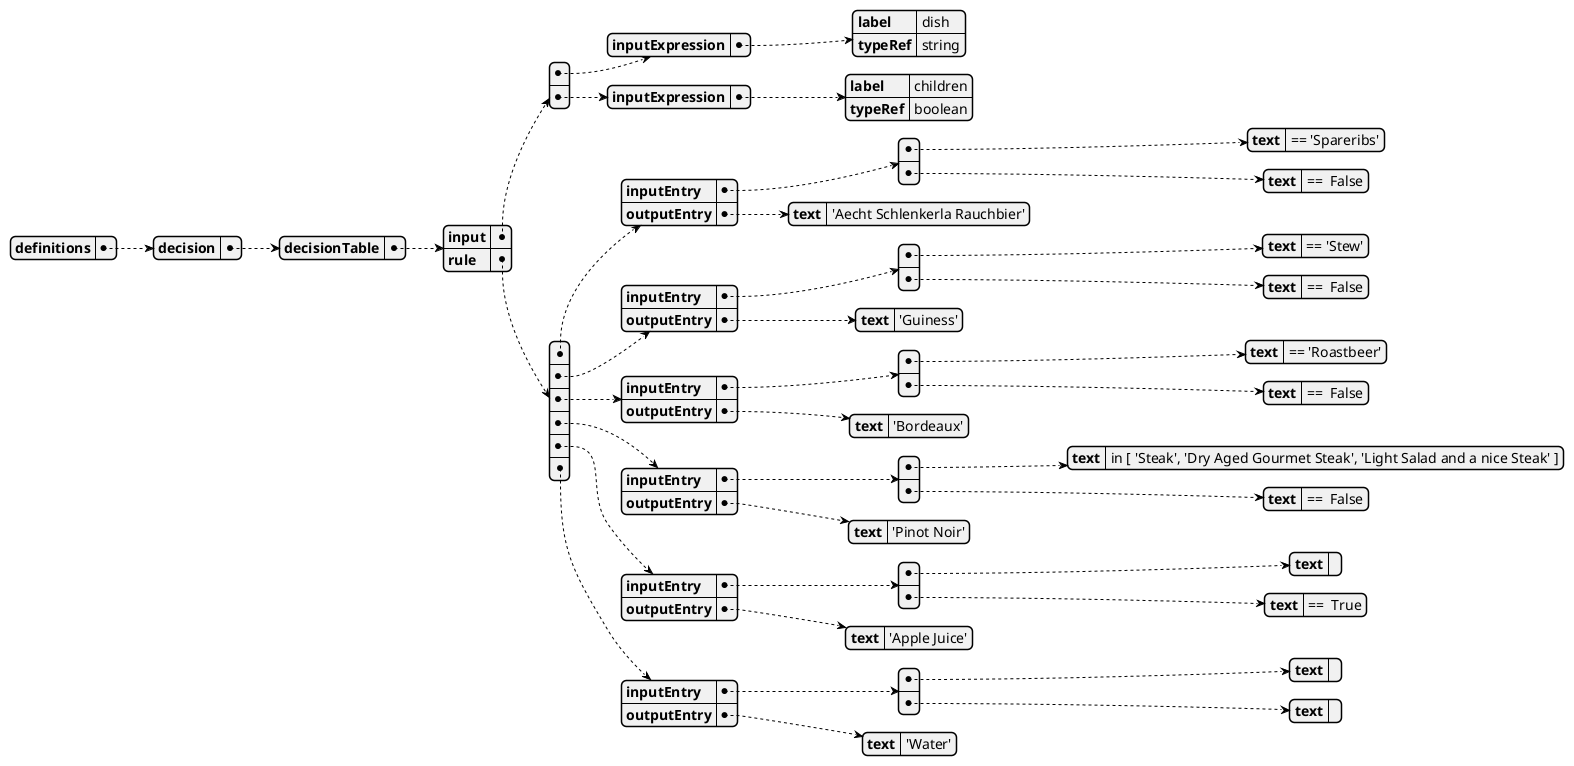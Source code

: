 @startjson
{
    "definitions": {
        "decision": {
            "decisionTable": {
                "input": [
                    {
                        "inputExpression": {
                            "label": "dish",
                            "typeRef": "string"
                        }
                    },
                    {
                        "inputExpression": {
                            "label": "children",
                            "typeRef": "boolean"
                        }
                    }
                ],
                "rule": [
                    {
                        "inputEntry": [
                            {
                                "text": "== 'Spareribs'"
                            },
                            {
                                "text": "==  False"
                            }
                        ],
                        "outputEntry": {
                            "text": "'Aecht Schlenkerla Rauchbier'"
                        }
                    },
                    {
                        "inputEntry": [
                            {
                                "text": "== 'Stew'"
                            },
                            {
                                "text": "==  False"
                            }
                        ],
                        "outputEntry": {
                            "text": "'Guiness'"
                        }
                    },
                    {
                        "inputEntry": [
                            {
                                "text": "== 'Roastbeer'"
                            },
                            {
                                "text": "==  False"
                            }
                        ],
                        "outputEntry": {
                            "text": "'Bordeaux'"
                        }
                    },
                    {
                        "inputEntry": [
                            {
                                "text": "in [ 'Steak', 'Dry Aged Gourmet Steak', 'Light Salad and a nice Steak' ]"
                            },
                            {
                                "text": "==  False"
                            }
                        ],
                        "outputEntry": {
                            "text": "'Pinot Noir'"
                        }
                    },
                    {
                        "inputEntry": [
                            {
                                "text": ""
                            },
                            {
                                "text": "==  True"
                            }
                        ],
                        "outputEntry": {
                            "text": "'Apple Juice'"
                        }
                    },
                    {
                        "inputEntry": [
                            {
                                "text": ""
                            },
                            {
                                "text": ""
                            }
                        ],
                        "outputEntry": {
                            "text": "'Water'"
                        }
                    }
                ]
            }
        }
    }
}
@endjson